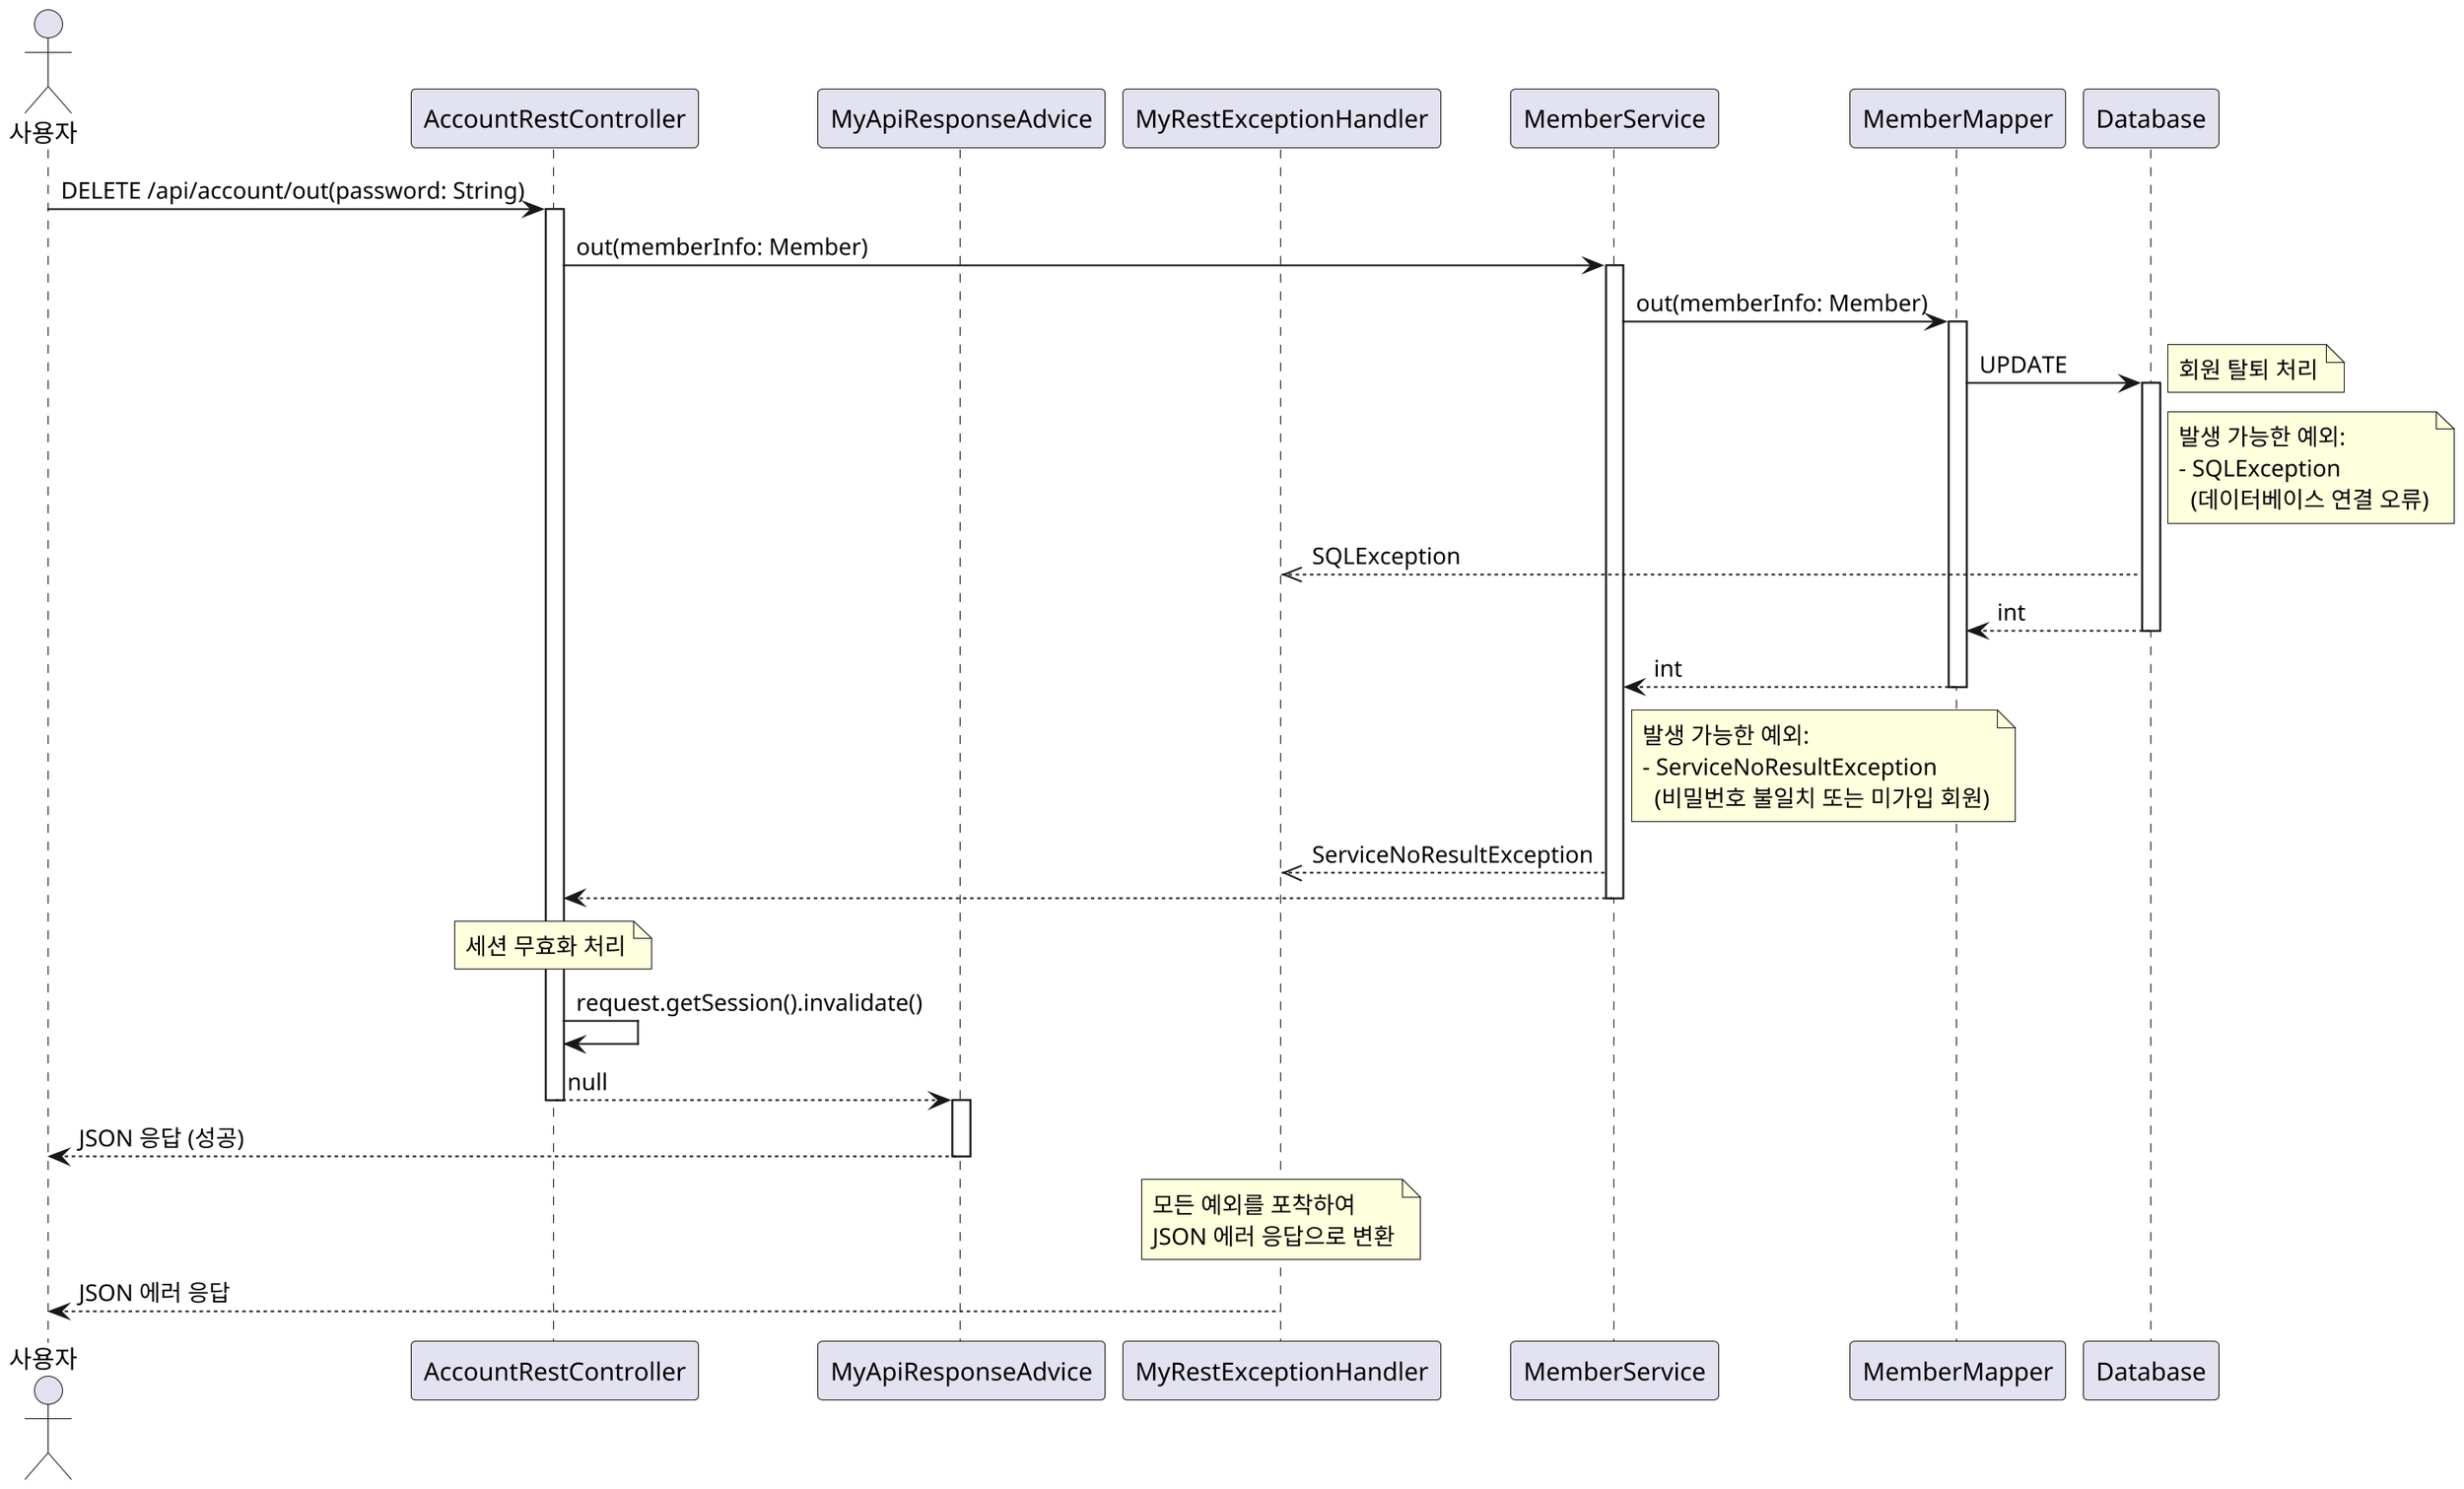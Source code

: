 @startuml
skinparam dpi 200

actor Actor as "사용자"
participant AccountRestController
participant MyApiResponseAdvice
participant MyRestExceptionHandler
participant MemberService
participant MemberMapper
participant Database

Actor -> AccountRestController: DELETE /api/account/out(password: String)
activate AccountRestController

AccountRestController -> MemberService: out(memberInfo: Member)
activate MemberService
MemberService -> MemberMapper: out(memberInfo: Member)
activate MemberMapper
MemberMapper -> Database: UPDATE
activate Database
note right: 회원 탈퇴 처리
note right of Database: 발생 가능한 예외:\n- SQLException\n  (데이터베이스 연결 오류)
Database -->> MyRestExceptionHandler: SQLException
Database --> MemberMapper: int
deactivate Database
MemberMapper --> MemberService: int
deactivate MemberMapper
note right of MemberService: 발생 가능한 예외:\n- ServiceNoResultException\n  (비밀번호 불일치 또는 미가입 회원)
MemberService -->> MyRestExceptionHandler: ServiceNoResultException
MemberService --> AccountRestController
deactivate MemberService

note over AccountRestController: 세션 무효화 처리
AccountRestController -> AccountRestController: request.getSession().invalidate()

AccountRestController --> MyApiResponseAdvice: null
deactivate AccountRestController
activate MyApiResponseAdvice
MyApiResponseAdvice --> Actor: JSON 응답 (성공)
deactivate MyApiResponseAdvice

note over MyRestExceptionHandler: 모든 예외를 포착하여\nJSON 에러 응답으로 변환
MyRestExceptionHandler --> Actor: JSON 에러 응답

@enduml
